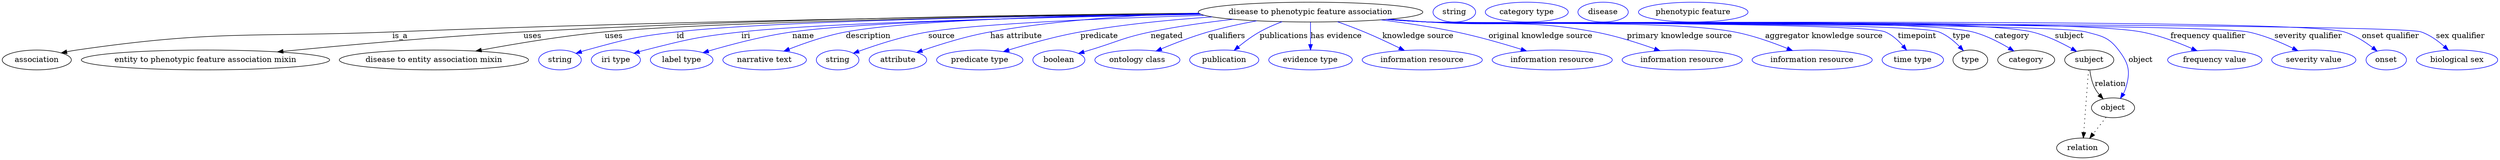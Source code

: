 digraph {
	graph [bb="0,0,4507.8,283"];
	node [label="\N"];
	"disease to phenotypic feature association"	[height=0.5,
		label="disease to phenotypic feature association",
		pos="2362.4,265",
		width=5.6328];
	association	[height=0.5,
		pos="62.394,178",
		width=1.7332];
	"disease to phenotypic feature association" -> association	[label=is_a,
		lp="718.39,221.5",
		pos="e,106.71,190.74 2162,262.14 1850.2,258.72 1230.1,249.76 704.39,229 450.83,218.99 385.49,232.63 134.39,196 128.61,195.16 122.61,194.08 \
116.66,192.87"];
	"entity to phenotypic feature association mixin"	[height=0.5,
		pos="367.39,178",
		width=6.2286];
	"disease to phenotypic feature association" -> "entity to phenotypic feature association mixin"	[label=uses,
		lp="957.89,221.5",
		pos="e,497.74,192.68 2160.7,262.98 1885.2,260.69 1375.5,253.23 941.39,229 793.16,220.73 623.86,205.24 507.76,193.68"];
	"disease to entity association mixin"	[height=0.5,
		pos="780.39,178",
		width=4.7482];
	"disease to phenotypic feature association" -> "disease to entity association mixin"	[label=uses,
		lp="1104.9,221.5",
		pos="e,855.98,194.16 2162.7,261.77 1857.8,257.81 1290.6,248.1 1088.4,229 1012.8,221.86 927.62,207.54 866.04,196.05"];
	id	[color=blue,
		height=0.5,
		label=string,
		pos="1007.4,178",
		width=1.0652];
	"disease to phenotypic feature association" -> id	[color=blue,
		label=id,
		lp="1225.4,221.5",
		pos="e,1036.4,190 2162.4,261.96 1884.3,258.41 1395.1,249.44 1218.4,229 1145,220.51 1126.6,215.72 1055.4,196 1052.3,195.14 1049.1,194.18 \
1045.9,193.16",
		style=solid];
	iri	[color=blue,
		height=0.5,
		label="iri type",
		pos="1108.4,178",
		width=1.2277];
	"disease to phenotypic feature association" -> iri	[color=blue,
		label=iri,
		lp="1343.4,221.5",
		pos="e,1141,190.15 2164.8,260.87 1912.6,256.25 1490.4,246.23 1335.4,229 1257.2,220.3 1237.7,215.39 1161.4,196 1158,195.13 1154.4,194.16 \
1150.9,193.14",
		style=solid];
	name	[color=blue,
		height=0.5,
		label="label type",
		pos="1227.4,178",
		width=1.5707];
	"disease to phenotypic feature association" -> name	[color=blue,
		label=name,
		lp="1446.4,221.5",
		pos="e,1265.8,191.23 2163.6,261.36 1931.9,257.44 1563.4,248.35 1426.4,229 1374,221.61 1315.5,205.98 1275.5,194.15",
		style=solid];
	description	[color=blue,
		height=0.5,
		label="narrative text",
		pos="1377.4,178",
		width=2.0943];
	"disease to phenotypic feature association" -> description	[color=blue,
		label=description,
		lp="1563.9,221.5",
		pos="e,1412,194.04 2161.7,262.26 1953.1,259.26 1641.1,251.12 1523.4,229 1488.3,222.4 1450.2,209.12 1421.7,197.9",
		style=solid];
	source	[color=blue,
		height=0.5,
		label=string,
		pos="1509.4,178",
		width=1.0652];
	"disease to phenotypic feature association" -> source	[color=blue,
		label=source,
		lp="1695.4,221.5",
		pos="e,1537.8,190.33 2170.3,259.18 1999.8,254.01 1763.7,244.38 1671.4,229 1627.8,221.75 1579.7,205.83 1547.3,193.89",
		style=solid];
	"has attribute"	[color=blue,
		height=0.5,
		label=attribute,
		pos="1617.4,178",
		width=1.4443];
	"disease to phenotypic feature association" -> "has attribute"	[color=blue,
		label="has attribute",
		lp="1830.4,221.5",
		pos="e,1651.2,191.7 2160.4,263.25 2048.6,259.98 1907.4,251.12 1783.4,229 1741,221.43 1694.1,206.69 1661,195.16",
		style=solid];
	predicate	[color=blue,
		height=0.5,
		label="predicate type",
		pos="1765.4,178",
		width=2.1665];
	"disease to phenotypic feature association" -> predicate	[color=blue,
		label=predicate,
		lp="1980.4,221.5",
		pos="e,1808,193.2 2184.6,256.32 2110.5,251.24 2023.9,242.84 1946.4,229 1902.4,221.14 1853.6,207.36 1817.8,196.25",
		style=solid];
	negated	[color=blue,
		height=0.5,
		label=boolean,
		pos="1908.4,178",
		width=1.2999];
	"disease to phenotypic feature association" -> negated	[color=blue,
		label=negated,
		lp="2102.4,221.5",
		pos="e,1943.6,189.93 2222.3,251.91 2174.8,246.52 2121.5,239.05 2073.4,229 2023.4,218.56 2012.2,210.87 1963.4,196 1960.1,194.99 1956.7,\
193.95 1953.2,192.9",
		style=solid];
	qualifiers	[color=blue,
		height=0.5,
		label="ontology class",
		pos="2049.4,178",
		width=2.1304];
	"disease to phenotypic feature association" -> qualifiers	[color=blue,
		label=qualifiers,
		lp="2210.9,221.5",
		pos="e,2083.3,194.24 2265.6,249.18 2236.9,243.86 2205.7,237.12 2177.4,229 2148.5,220.71 2117.1,208.5 2092.7,198.21",
		style=solid];
	publications	[color=blue,
		height=0.5,
		label=publication,
		pos="2206.4,178",
		width=1.7332];
	"disease to phenotypic feature association" -> publications	[color=blue,
		label=publications,
		lp="2314.4,221.5",
		pos="e,2224.4,195.45 2311,247.56 2297.4,242.39 2283,236.13 2270.4,229 2257,221.42 2243.3,211.19 2232.1,201.95",
		style=solid];
	"has evidence"	[color=blue,
		height=0.5,
		label="evidence type",
		pos="2362.4,178",
		width=2.0943];
	"disease to phenotypic feature association" -> "has evidence"	[color=blue,
		label="has evidence",
		lp="2408.9,221.5",
		pos="e,2362.4,196.18 2362.4,246.8 2362.4,235.16 2362.4,219.55 2362.4,206.24",
		style=solid];
	"knowledge source"	[color=blue,
		height=0.5,
		label="information resource",
		pos="2564.4,178",
		width=3.015];
	"disease to phenotypic feature association" -> "knowledge source"	[color=blue,
		label="knowledge source",
		lp="2556.9,221.5",
		pos="e,2532.1,195.37 2411.1,247.48 2426.7,241.92 2443.9,235.48 2459.4,229 2480.7,220.11 2503.9,209.19 2523.1,199.83",
		style=solid];
	"original knowledge source"	[color=blue,
		height=0.5,
		label="information resource",
		pos="2799.4,178",
		width=3.015];
	"disease to phenotypic feature association" -> "original knowledge source"	[color=blue,
		label="original knowledge source",
		lp="2778.4,221.5",
		pos="e,2753,194.37 2489.5,250.93 2532.8,245.46 2581.4,238.19 2625.4,229 2665.3,220.66 2709.4,207.94 2743.3,197.41",
		style=solid];
	"primary knowledge source"	[color=blue,
		height=0.5,
		label="information resource",
		pos="3034.4,178",
		width=3.015];
	"disease to phenotypic feature association" -> "primary knowledge source"	[color=blue,
		label="primary knowledge source",
		lp="3029.4,221.5",
		pos="e,2994.2,194.77 2504.9,252.17 2528.1,250.36 2551.9,248.57 2574.4,247 2708.5,237.63 2744.2,253.47 2876.4,229 2913.4,222.15 2953.9,\
209.24 2984.6,198.26",
		style=solid];
	"aggregator knowledge source"	[color=blue,
		height=0.5,
		label="information resource",
		pos="3269.4,178",
		width=3.015];
	"disease to phenotypic feature association" -> "aggregator knowledge source"	[color=blue,
		label="aggregator knowledge source",
		lp="3290.9,221.5",
		pos="e,3233.7,195.11 2501.5,251.9 2525.8,250.06 2550.8,248.33 2574.4,247 2697.4,240.08 3007.4,251.85 3128.4,229 3161.5,222.75 3197.3,\
210 3224.5,198.94",
		style=solid];
	timepoint	[color=blue,
		height=0.5,
		label="time type",
		pos="3451.4,178",
		width=1.5346];
	"disease to phenotypic feature association" -> timepoint	[color=blue,
		label=timepoint,
		lp="3459.4,221.5",
		pos="e,3440,195.84 2500.3,251.77 2525,249.92 2550.4,248.22 2574.4,247 2620.3,244.66 3359.1,247.05 3401.4,229 3413.9,223.65 3425,213.55 \
3433.5,203.82",
		style=solid];
	type	[height=0.5,
		pos="3555.4,178",
		width=0.86659];
	"disease to phenotypic feature association" -> type	[color=blue,
		label=type,
		lp="3539.4,221.5",
		pos="e,3542.8,194.91 2500,251.75 2524.8,249.89 2550.3,248.2 2574.4,247 2625.7,244.45 3450.5,247.56 3498.4,229 3512.7,223.47 3525.7,212.63 \
3535.8,202.46",
		style=solid];
	category	[height=0.5,
		pos="3656.4,178",
		width=1.4263];
	"disease to phenotypic feature association" -> category	[color=blue,
		label=category,
		lp="3630.9,221.5",
		pos="e,3634.1,194.28 2499.7,251.74 2524.6,249.88 2550.2,248.19 2574.4,247 2683.7,241.62 3453.3,255.77 3559.4,229 3582.9,223.07 3607.2,\
210.56 3625.6,199.54",
		style=solid];
	subject	[height=0.5,
		pos="3770.4,178",
		width=1.2277];
	"disease to phenotypic feature association" -> subject	[color=blue,
		label=subject,
		lp="3734.4,221.5",
		pos="e,3747.5,193.58 2499.4,251.73 2524.4,249.86 2550.1,248.17 2574.4,247 2695.6,241.15 3548.3,256.94 3666.4,229 3692.1,222.92 3718.9,\
209.85 3738.9,198.59",
		style=solid];
	object	[height=0.5,
		pos="3813.4,91",
		width=1.0832];
	"disease to phenotypic feature association" -> object	[color=blue,
		label=object,
		lp="3863.4,178",
		pos="e,3826.8,108.09 2499.4,251.7 2524.4,249.84 2550.1,248.15 2574.4,247 2640.4,243.86 3700.5,246.16 3764.4,229 3793.4,221.2 3805.2,219.95 \
3823.4,196 3842.2,171.13 3845.3,156.9 3836.4,127 3835.4,123.55 3833.9,120.13 3832.1,116.85",
		style=solid];
	"frequency qualifier"	[color=blue,
		height=0.5,
		label="frequency value",
		pos="3997.4,178",
		width=2.3651];
	"disease to phenotypic feature association" -> "frequency qualifier"	[color=blue,
		label="frequency qualifier",
		lp="3985.4,221.5",
		pos="e,3965.2,194.69 2499.2,251.7 2524.2,249.83 2550.1,248.14 2574.4,247 2717.6,240.27 3723.5,255.62 3864.4,229 3896.1,223.01 3930.1,\
210.09 3955.8,198.88",
		style=solid];
	"severity qualifier"	[color=blue,
		height=0.5,
		label="severity value",
		pos="4176.4,178",
		width=2.1123];
	"disease to phenotypic feature association" -> "severity qualifier"	[color=blue,
		label="severity qualifier",
		lp="4166.4,221.5",
		pos="e,4147.6,194.83 2498.9,251.68 2524,249.81 2550,248.13 2574.4,247 2656.7,243.2 3976.7,245.77 4057.4,229 4085.7,223.11 4115.8,210.43 \
4138.6,199.31",
		style=solid];
	"onset qualifier"	[color=blue,
		height=0.5,
		label=onset,
		pos="4306.4,178",
		width=1.011];
	"disease to phenotypic feature association" -> "onset qualifier"	[color=blue,
		label="onset qualifier",
		lp="4314.9,221.5",
		pos="e,4289.7,194.3 2498.9,251.66 2524,249.79 2550,248.11 2574.4,247 2666.4,242.82 4143.4,256.16 4231.4,229 4249.8,223.3 4267.9,211.48 \
4281.7,200.76",
		style=solid];
	"sex qualifier"	[color=blue,
		height=0.5,
		label="biological sex",
		pos="4434.4,178",
		width=2.0401];
	"disease to phenotypic feature association" -> "sex qualifier"	[color=blue,
		label="sex qualifier",
		lp="4441.4,221.5",
		pos="e,4419.1,195.73 2498.6,251.66 2523.8,249.78 2549.9,248.11 2574.4,247 2624.2,244.75 4323.3,245.48 4370.4,229 4385.9,223.59 4400.5,\
212.79 4411.8,202.61",
		style=solid];
	association_type	[color=blue,
		height=0.5,
		label=string,
		pos="2621.4,265",
		width=1.0652];
	association_category	[color=blue,
		height=0.5,
		label="category type",
		pos="2752.4,265",
		width=2.0762];
	subject -> object	[label=relation,
		lp="3808.4,134.5",
		pos="e,3795.5,107.23 3771.5,159.55 3772.7,149.57 3775.2,137.07 3780.4,127 3782.6,122.68 3785.5,118.52 3788.7,114.66"];
	relation	[height=0.5,
		pos="3758.4,18",
		width=1.2999];
	subject -> relation	[pos="e,3759.7,36.188 3769.1,159.79 3767,132.48 3763,78.994 3760.5,46.38",
		style=dotted];
	"disease to phenotypic feature association_subject"	[color=blue,
		height=0.5,
		label=disease,
		pos="2890.4,265",
		width=1.2638];
	object -> relation	[pos="e,3771.2,35.54 3800.9,73.889 3794,64.939 3785.2,53.617 3777.4,43.584",
		style=dotted];
	"disease to phenotypic feature association_object"	[color=blue,
		height=0.5,
		label="phenotypic feature",
		pos="3052.4,265",
		width=2.7442];
}
